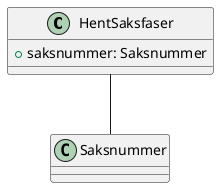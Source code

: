 @startuml

class HentSaksfaser {
    +saksnummer: Saksnummer
}

HentSaksfaser -- Saksnummer

@enduml